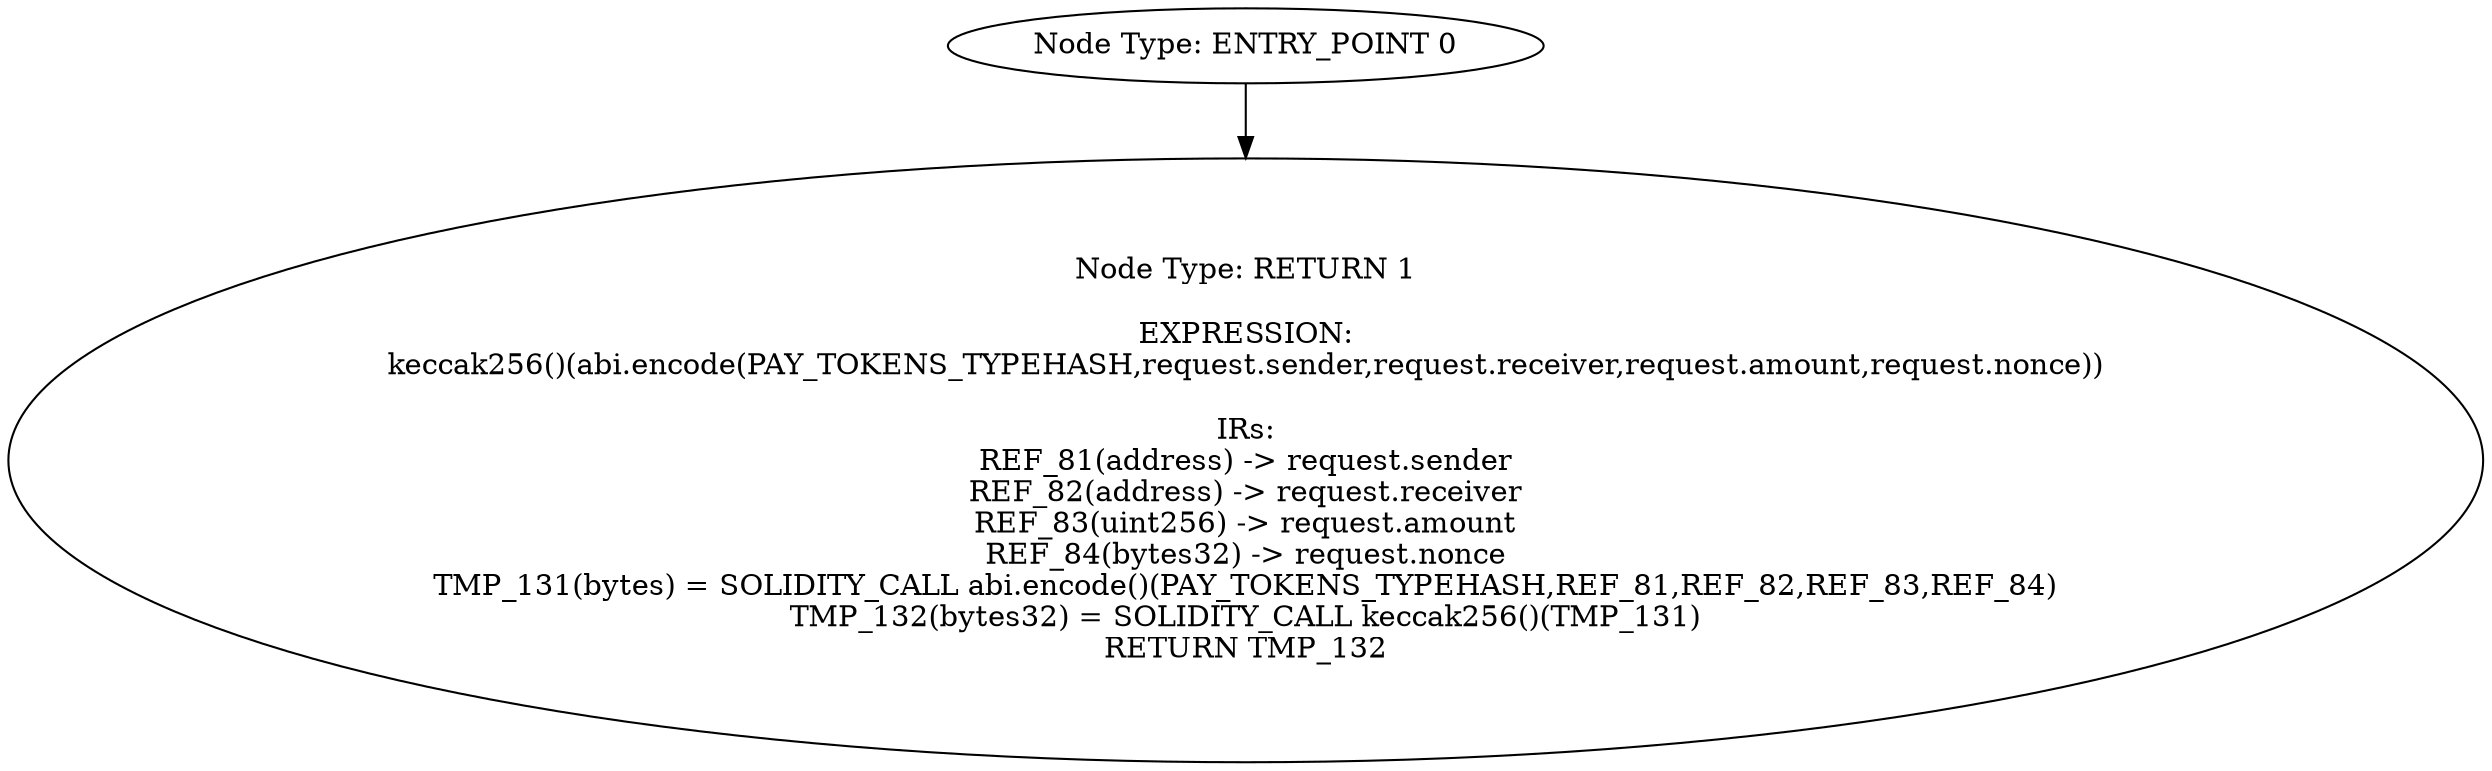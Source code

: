 digraph{
0[label="Node Type: ENTRY_POINT 0
"];
0->1;
1[label="Node Type: RETURN 1

EXPRESSION:
keccak256()(abi.encode(PAY_TOKENS_TYPEHASH,request.sender,request.receiver,request.amount,request.nonce))

IRs:
REF_81(address) -> request.sender
REF_82(address) -> request.receiver
REF_83(uint256) -> request.amount
REF_84(bytes32) -> request.nonce
TMP_131(bytes) = SOLIDITY_CALL abi.encode()(PAY_TOKENS_TYPEHASH,REF_81,REF_82,REF_83,REF_84)
TMP_132(bytes32) = SOLIDITY_CALL keccak256()(TMP_131)
RETURN TMP_132"];
}

